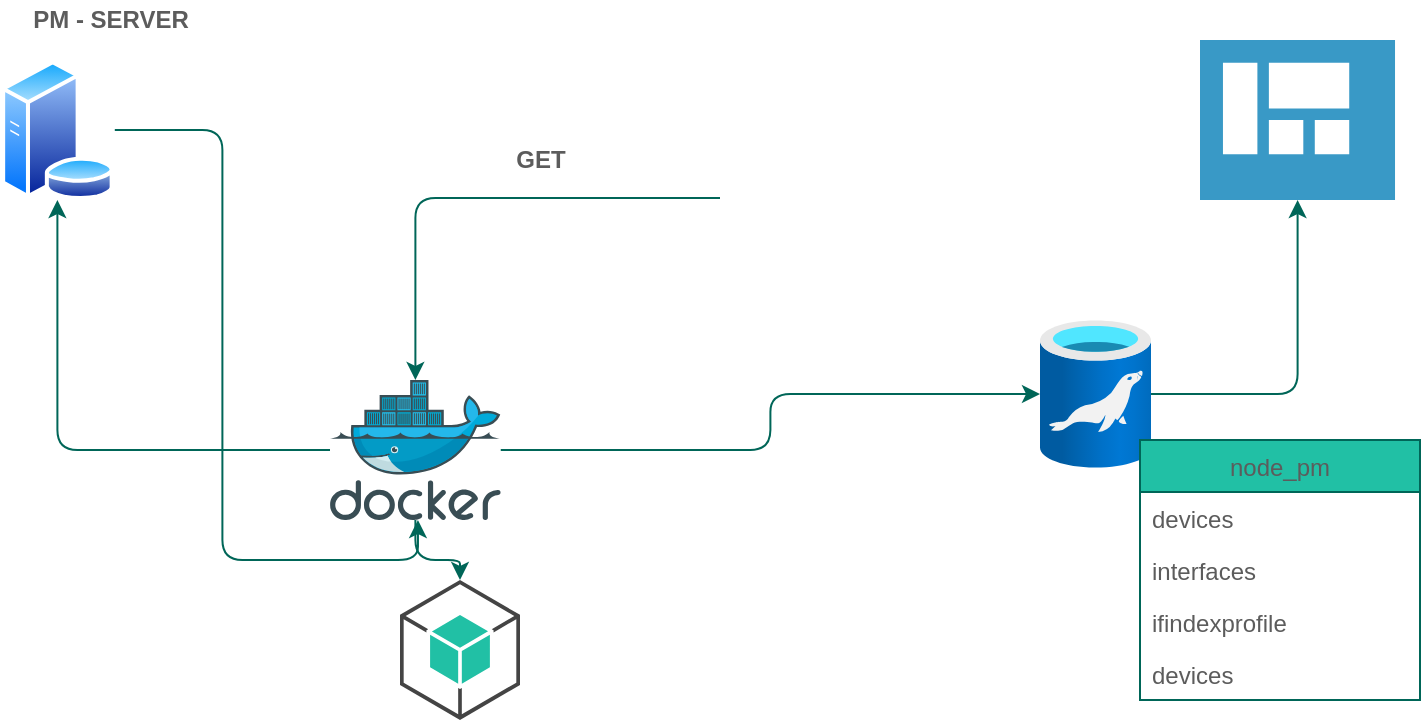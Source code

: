 <mxfile version="14.9.4" type="github">
  <diagram id="-hOO6pBJeaupnMBuRkcR" name="Page-1">
    <mxGraphModel dx="1422" dy="752" grid="1" gridSize="10" guides="1" tooltips="1" connect="1" arrows="1" fold="1" page="1" pageScale="1" pageWidth="827" pageHeight="1169" math="0" shadow="0">
      <root>
        <mxCell id="0" />
        <mxCell id="1" parent="0" />
        <mxCell id="0BrPGM0M6bQbIfucwhwL-17" style="edgeStyle=orthogonalEdgeStyle;curved=0;rounded=1;sketch=0;orthogonalLoop=1;jettySize=auto;html=1;entryX=0.5;entryY=1;entryDx=0;entryDy=0;fontColor=#5C5C5C;strokeColor=#006658;fillColor=#21C0A5;" parent="1" source="0BrPGM0M6bQbIfucwhwL-1" target="0BrPGM0M6bQbIfucwhwL-9" edge="1">
          <mxGeometry relative="1" as="geometry" />
        </mxCell>
        <mxCell id="0BrPGM0M6bQbIfucwhwL-20" style="edgeStyle=orthogonalEdgeStyle;curved=0;rounded=1;sketch=0;orthogonalLoop=1;jettySize=auto;html=1;fontColor=#5C5C5C;strokeColor=#006658;fillColor=#21C0A5;" parent="1" source="0BrPGM0M6bQbIfucwhwL-1" target="0BrPGM0M6bQbIfucwhwL-2" edge="1">
          <mxGeometry relative="1" as="geometry" />
        </mxCell>
        <mxCell id="0BrPGM0M6bQbIfucwhwL-21" style="edgeStyle=orthogonalEdgeStyle;curved=0;rounded=1;sketch=0;orthogonalLoop=1;jettySize=auto;html=1;fontColor=#5C5C5C;strokeColor=#006658;fillColor=#21C0A5;" parent="1" source="0BrPGM0M6bQbIfucwhwL-1" target="0BrPGM0M6bQbIfucwhwL-3" edge="1">
          <mxGeometry relative="1" as="geometry" />
        </mxCell>
        <mxCell id="0BrPGM0M6bQbIfucwhwL-1" value="" style="aspect=fixed;html=1;points=[];align=center;image;fontSize=12;image=img/lib/mscae/Docker.svg;fillColor=#21C0A5;strokeColor=#006658;fontColor=#5C5C5C;" parent="1" vertex="1">
          <mxGeometry x="235" y="260" width="85.37" height="70" as="geometry" />
        </mxCell>
        <mxCell id="0BrPGM0M6bQbIfucwhwL-2" value="" style="outlineConnect=0;dashed=0;verticalLabelPosition=bottom;verticalAlign=top;align=center;html=1;shape=mxgraph.aws3.android;fillColor=#21C0A5;strokeColor=#006658;fontColor=#5C5C5C;" parent="1" vertex="1">
          <mxGeometry x="270" y="360" width="60" height="70" as="geometry" />
        </mxCell>
        <mxCell id="0BrPGM0M6bQbIfucwhwL-24" style="edgeStyle=orthogonalEdgeStyle;curved=0;rounded=1;sketch=0;orthogonalLoop=1;jettySize=auto;html=1;fontColor=#5C5C5C;strokeColor=#006658;fillColor=#21C0A5;" parent="1" source="0BrPGM0M6bQbIfucwhwL-3" target="0BrPGM0M6bQbIfucwhwL-23" edge="1">
          <mxGeometry relative="1" as="geometry" />
        </mxCell>
        <mxCell id="0BrPGM0M6bQbIfucwhwL-3" value="" style="aspect=fixed;html=1;points=[];align=center;image;fontSize=12;image=img/lib/azure2/databases/Azure_Database_MariaDB_Server.svg;fillColor=#21C0A5;strokeColor=#006658;fontColor=#5C5C5C;" parent="1" vertex="1">
          <mxGeometry x="590" y="230" width="55.5" height="74" as="geometry" />
        </mxCell>
        <mxCell id="0BrPGM0M6bQbIfucwhwL-4" value="node_pm" style="swimlane;fontStyle=0;childLayout=stackLayout;horizontal=1;startSize=26;horizontalStack=0;resizeParent=1;resizeParentMax=0;resizeLast=0;collapsible=1;marginBottom=0;fillColor=#21C0A5;strokeColor=#006658;fontColor=#5C5C5C;" parent="1" vertex="1">
          <mxGeometry x="640" y="290" width="140" height="130" as="geometry" />
        </mxCell>
        <mxCell id="0BrPGM0M6bQbIfucwhwL-13" value="devices" style="text;strokeColor=none;fillColor=none;align=left;verticalAlign=top;spacingLeft=4;spacingRight=4;overflow=hidden;rotatable=0;points=[[0,0.5],[1,0.5]];portConstraint=eastwest;fontColor=#5C5C5C;" parent="0BrPGM0M6bQbIfucwhwL-4" vertex="1">
          <mxGeometry y="26" width="140" height="26" as="geometry" />
        </mxCell>
        <mxCell id="0BrPGM0M6bQbIfucwhwL-6" value="interfaces" style="text;strokeColor=none;fillColor=none;align=left;verticalAlign=top;spacingLeft=4;spacingRight=4;overflow=hidden;rotatable=0;points=[[0,0.5],[1,0.5]];portConstraint=eastwest;fontColor=#5C5C5C;" parent="0BrPGM0M6bQbIfucwhwL-4" vertex="1">
          <mxGeometry y="52" width="140" height="26" as="geometry" />
        </mxCell>
        <mxCell id="0BrPGM0M6bQbIfucwhwL-7" value="ifindexprofile" style="text;strokeColor=none;fillColor=none;align=left;verticalAlign=top;spacingLeft=4;spacingRight=4;overflow=hidden;rotatable=0;points=[[0,0.5],[1,0.5]];portConstraint=eastwest;fontColor=#5C5C5C;" parent="0BrPGM0M6bQbIfucwhwL-4" vertex="1">
          <mxGeometry y="78" width="140" height="26" as="geometry" />
        </mxCell>
        <mxCell id="0BrPGM0M6bQbIfucwhwL-5" value="devices" style="text;strokeColor=none;fillColor=none;align=left;verticalAlign=top;spacingLeft=4;spacingRight=4;overflow=hidden;rotatable=0;points=[[0,0.5],[1,0.5]];portConstraint=eastwest;fontColor=#5C5C5C;" parent="0BrPGM0M6bQbIfucwhwL-4" vertex="1">
          <mxGeometry y="104" width="140" height="26" as="geometry" />
        </mxCell>
        <mxCell id="0BrPGM0M6bQbIfucwhwL-18" style="edgeStyle=orthogonalEdgeStyle;curved=0;rounded=1;sketch=0;orthogonalLoop=1;jettySize=auto;html=1;entryX=0.515;entryY=1;entryDx=0;entryDy=0;entryPerimeter=0;fontColor=#5C5C5C;strokeColor=#006658;fillColor=#21C0A5;" parent="1" source="0BrPGM0M6bQbIfucwhwL-9" target="0BrPGM0M6bQbIfucwhwL-1" edge="1">
          <mxGeometry relative="1" as="geometry" />
        </mxCell>
        <mxCell id="0BrPGM0M6bQbIfucwhwL-9" value="" style="aspect=fixed;perimeter=ellipsePerimeter;html=1;align=center;shadow=0;dashed=0;spacingTop=3;image;image=img/lib/active_directory/database_server.svg;rounded=0;sketch=0;fontColor=#5C5C5C;strokeColor=#006658;fillColor=#21C0A5;" parent="1" vertex="1">
          <mxGeometry x="70" y="100" width="57.4" height="70" as="geometry" />
        </mxCell>
        <mxCell id="0BrPGM0M6bQbIfucwhwL-10" value="&lt;b&gt;PM - SERVER&lt;/b&gt;" style="text;html=1;align=center;verticalAlign=middle;resizable=0;points=[];autosize=1;strokeColor=none;fontColor=#5C5C5C;" parent="1" vertex="1">
          <mxGeometry x="80" y="70" width="90" height="20" as="geometry" />
        </mxCell>
        <mxCell id="0BrPGM0M6bQbIfucwhwL-16" style="edgeStyle=orthogonalEdgeStyle;curved=0;rounded=1;sketch=0;orthogonalLoop=1;jettySize=auto;html=1;fontColor=#5C5C5C;strokeColor=#006658;fillColor=#21C0A5;" parent="1" source="0BrPGM0M6bQbIfucwhwL-11" target="0BrPGM0M6bQbIfucwhwL-1" edge="1">
          <mxGeometry relative="1" as="geometry" />
        </mxCell>
        <mxCell id="0BrPGM0M6bQbIfucwhwL-11" value="" style="shape=image;html=1;verticalAlign=top;verticalLabelPosition=bottom;labelBackgroundColor=#ffffff;imageAspect=0;aspect=fixed;image=https://cdn4.iconfinder.com/data/icons/logos-and-brands/512/267_Python_logo-128.png;rounded=0;sketch=0;fontColor=#5C5C5C;strokeColor=#006658;fillColor=#21C0A5;" parent="1" vertex="1">
          <mxGeometry x="430" y="140" width="58" height="58" as="geometry" />
        </mxCell>
        <mxCell id="0BrPGM0M6bQbIfucwhwL-22" value="&lt;b&gt;GET&lt;/b&gt;" style="text;html=1;align=center;verticalAlign=middle;resizable=0;points=[];autosize=1;strokeColor=none;fontColor=#5C5C5C;" parent="1" vertex="1">
          <mxGeometry x="320" y="140" width="40" height="20" as="geometry" />
        </mxCell>
        <mxCell id="0BrPGM0M6bQbIfucwhwL-23" value="" style="aspect=fixed;html=1;points=[];align=center;image;fontSize=12;image=img/lib/mscae/Shared_Dashboard.svg;rounded=0;sketch=0;fontColor=#5C5C5C;strokeColor=#006658;fillColor=#21C0A5;" parent="1" vertex="1">
          <mxGeometry x="670" y="90" width="97.57" height="80" as="geometry" />
        </mxCell>
      </root>
    </mxGraphModel>
  </diagram>
</mxfile>
